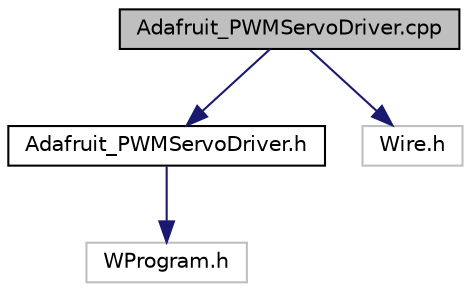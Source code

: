 digraph "Adafruit_PWMServoDriver.cpp"
{
 // INTERACTIVE_SVG=YES
  edge [fontname="Helvetica",fontsize="10",labelfontname="Helvetica",labelfontsize="10"];
  node [fontname="Helvetica",fontsize="10",shape=record];
  Node1 [label="Adafruit_PWMServoDriver.cpp",height=0.2,width=0.4,color="black", fillcolor="grey75", style="filled" fontcolor="black"];
  Node1 -> Node2 [color="midnightblue",fontsize="10",style="solid",fontname="Helvetica"];
  Node2 [label="Adafruit_PWMServoDriver.h",height=0.2,width=0.4,color="black", fillcolor="white", style="filled",URL="$_adafruit___p_w_m_servo_driver_8h.html"];
  Node2 -> Node3 [color="midnightblue",fontsize="10",style="solid",fontname="Helvetica"];
  Node3 [label="WProgram.h",height=0.2,width=0.4,color="grey75", fillcolor="white", style="filled"];
  Node1 -> Node4 [color="midnightblue",fontsize="10",style="solid",fontname="Helvetica"];
  Node4 [label="Wire.h",height=0.2,width=0.4,color="grey75", fillcolor="white", style="filled"];
}
